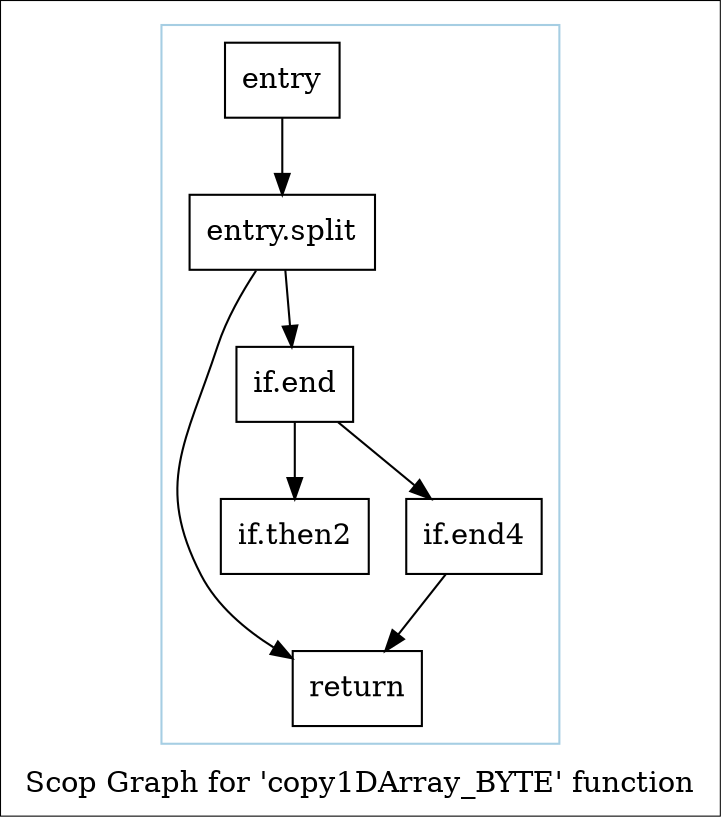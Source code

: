 digraph "Scop Graph for 'copy1DArray_BYTE' function" {
	label="Scop Graph for 'copy1DArray_BYTE' function";

	Node0xd3c0ae0 [shape=record,label="{entry}"];
	Node0xd3c0ae0 -> Node0xd3a0ff0;
	Node0xd3a0ff0 [shape=record,label="{entry.split}"];
	Node0xd3a0ff0 -> Node0xd3e1980;
	Node0xd3a0ff0 -> Node0xd3a4400;
	Node0xd3e1980 [shape=record,label="{return}"];
	Node0xd3a4400 [shape=record,label="{if.end}"];
	Node0xd3a4400 -> Node0xd399420;
	Node0xd3a4400 -> Node0xd3d39a0;
	Node0xd399420 [shape=record,label="{if.then2}"];
	Node0xd3d39a0 [shape=record,label="{if.end4}"];
	Node0xd3d39a0 -> Node0xd3e1980;
	colorscheme = "paired12"
        subgraph cluster_0xd3d3b30 {
          label = "";
          style = solid;
          color = 1
          Node0xd3c0ae0;
          Node0xd3a0ff0;
          Node0xd3e1980;
          Node0xd3a4400;
          Node0xd399420;
          Node0xd3d39a0;
        }
}
